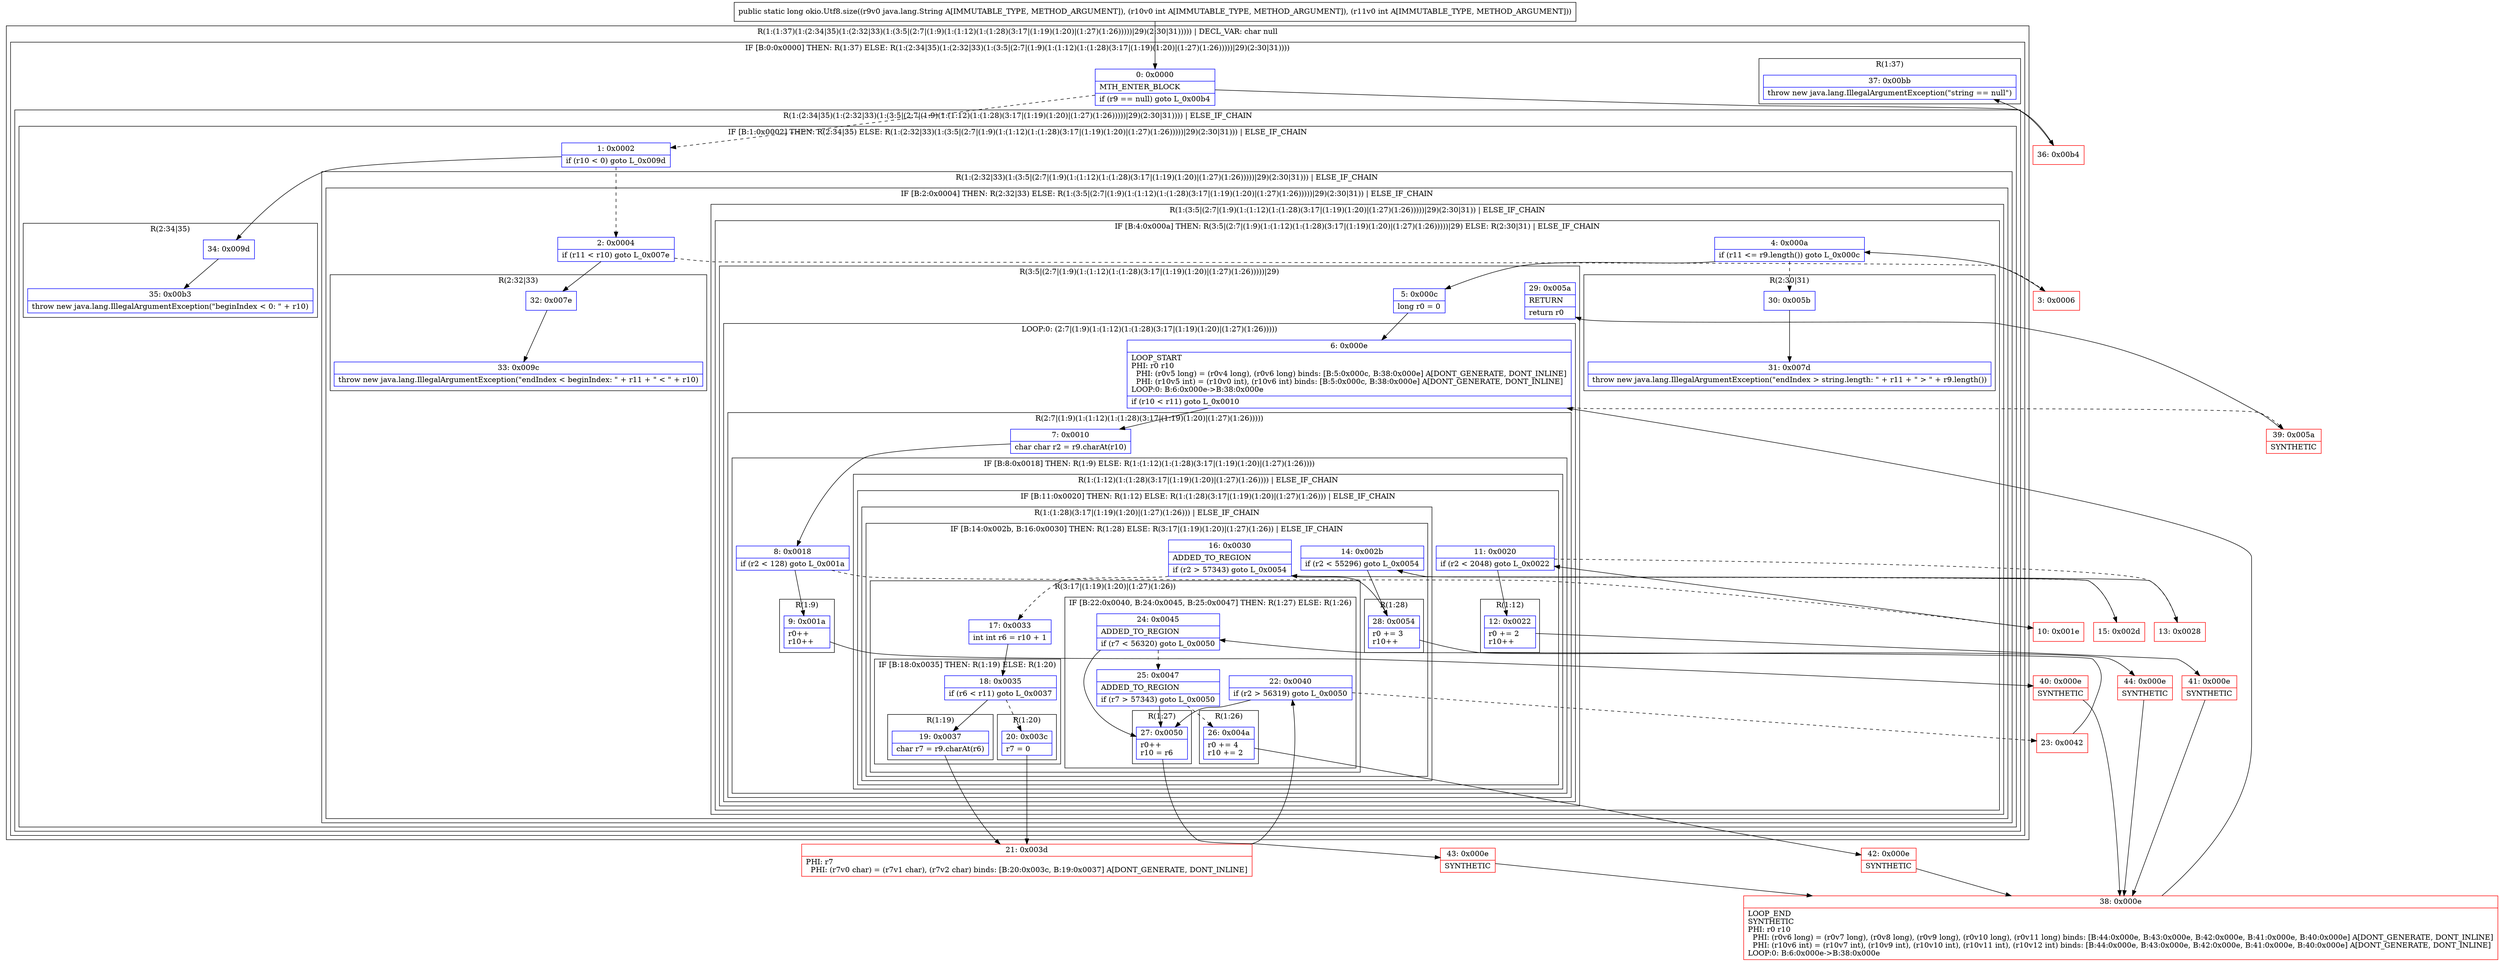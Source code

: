 digraph "CFG forokio.Utf8.size(Ljava\/lang\/String;II)J" {
subgraph cluster_Region_243729448 {
label = "R(1:(1:37)(1:(2:34|35)(1:(2:32|33)(1:(3:5|(2:7|(1:9)(1:(1:12)(1:(1:28)(3:17|(1:19)(1:20)|(1:27)(1:26)))))|29)(2:30|31))))) | DECL_VAR: char null\l";
node [shape=record,color=blue];
subgraph cluster_IfRegion_1734373243 {
label = "IF [B:0:0x0000] THEN: R(1:37) ELSE: R(1:(2:34|35)(1:(2:32|33)(1:(3:5|(2:7|(1:9)(1:(1:12)(1:(1:28)(3:17|(1:19)(1:20)|(1:27)(1:26)))))|29)(2:30|31))))";
node [shape=record,color=blue];
Node_0 [shape=record,label="{0\:\ 0x0000|MTH_ENTER_BLOCK\l|if (r9 == null) goto L_0x00b4\l}"];
subgraph cluster_Region_812520645 {
label = "R(1:37)";
node [shape=record,color=blue];
Node_37 [shape=record,label="{37\:\ 0x00bb|throw new java.lang.IllegalArgumentException(\"string == null\")\l}"];
}
subgraph cluster_Region_1965999668 {
label = "R(1:(2:34|35)(1:(2:32|33)(1:(3:5|(2:7|(1:9)(1:(1:12)(1:(1:28)(3:17|(1:19)(1:20)|(1:27)(1:26)))))|29)(2:30|31)))) | ELSE_IF_CHAIN\l";
node [shape=record,color=blue];
subgraph cluster_IfRegion_1136536317 {
label = "IF [B:1:0x0002] THEN: R(2:34|35) ELSE: R(1:(2:32|33)(1:(3:5|(2:7|(1:9)(1:(1:12)(1:(1:28)(3:17|(1:19)(1:20)|(1:27)(1:26)))))|29)(2:30|31))) | ELSE_IF_CHAIN\l";
node [shape=record,color=blue];
Node_1 [shape=record,label="{1\:\ 0x0002|if (r10 \< 0) goto L_0x009d\l}"];
subgraph cluster_Region_666996294 {
label = "R(2:34|35)";
node [shape=record,color=blue];
Node_34 [shape=record,label="{34\:\ 0x009d}"];
Node_35 [shape=record,label="{35\:\ 0x00b3|throw new java.lang.IllegalArgumentException(\"beginIndex \< 0: \" + r10)\l}"];
}
subgraph cluster_Region_1732869703 {
label = "R(1:(2:32|33)(1:(3:5|(2:7|(1:9)(1:(1:12)(1:(1:28)(3:17|(1:19)(1:20)|(1:27)(1:26)))))|29)(2:30|31))) | ELSE_IF_CHAIN\l";
node [shape=record,color=blue];
subgraph cluster_IfRegion_1683295228 {
label = "IF [B:2:0x0004] THEN: R(2:32|33) ELSE: R(1:(3:5|(2:7|(1:9)(1:(1:12)(1:(1:28)(3:17|(1:19)(1:20)|(1:27)(1:26)))))|29)(2:30|31)) | ELSE_IF_CHAIN\l";
node [shape=record,color=blue];
Node_2 [shape=record,label="{2\:\ 0x0004|if (r11 \< r10) goto L_0x007e\l}"];
subgraph cluster_Region_1443769417 {
label = "R(2:32|33)";
node [shape=record,color=blue];
Node_32 [shape=record,label="{32\:\ 0x007e}"];
Node_33 [shape=record,label="{33\:\ 0x009c|throw new java.lang.IllegalArgumentException(\"endIndex \< beginIndex: \" + r11 + \" \< \" + r10)\l}"];
}
subgraph cluster_Region_2106997616 {
label = "R(1:(3:5|(2:7|(1:9)(1:(1:12)(1:(1:28)(3:17|(1:19)(1:20)|(1:27)(1:26)))))|29)(2:30|31)) | ELSE_IF_CHAIN\l";
node [shape=record,color=blue];
subgraph cluster_IfRegion_1359075779 {
label = "IF [B:4:0x000a] THEN: R(3:5|(2:7|(1:9)(1:(1:12)(1:(1:28)(3:17|(1:19)(1:20)|(1:27)(1:26)))))|29) ELSE: R(2:30|31) | ELSE_IF_CHAIN\l";
node [shape=record,color=blue];
Node_4 [shape=record,label="{4\:\ 0x000a|if (r11 \<= r9.length()) goto L_0x000c\l}"];
subgraph cluster_Region_1443739727 {
label = "R(3:5|(2:7|(1:9)(1:(1:12)(1:(1:28)(3:17|(1:19)(1:20)|(1:27)(1:26)))))|29)";
node [shape=record,color=blue];
Node_5 [shape=record,label="{5\:\ 0x000c|long r0 = 0\l}"];
subgraph cluster_LoopRegion_499589876 {
label = "LOOP:0: (2:7|(1:9)(1:(1:12)(1:(1:28)(3:17|(1:19)(1:20)|(1:27)(1:26)))))";
node [shape=record,color=blue];
Node_6 [shape=record,label="{6\:\ 0x000e|LOOP_START\lPHI: r0 r10 \l  PHI: (r0v5 long) = (r0v4 long), (r0v6 long) binds: [B:5:0x000c, B:38:0x000e] A[DONT_GENERATE, DONT_INLINE]\l  PHI: (r10v5 int) = (r10v0 int), (r10v6 int) binds: [B:5:0x000c, B:38:0x000e] A[DONT_GENERATE, DONT_INLINE]\lLOOP:0: B:6:0x000e\-\>B:38:0x000e\l|if (r10 \< r11) goto L_0x0010\l}"];
subgraph cluster_Region_1894223099 {
label = "R(2:7|(1:9)(1:(1:12)(1:(1:28)(3:17|(1:19)(1:20)|(1:27)(1:26)))))";
node [shape=record,color=blue];
Node_7 [shape=record,label="{7\:\ 0x0010|char char r2 = r9.charAt(r10)\l}"];
subgraph cluster_IfRegion_251203633 {
label = "IF [B:8:0x0018] THEN: R(1:9) ELSE: R(1:(1:12)(1:(1:28)(3:17|(1:19)(1:20)|(1:27)(1:26))))";
node [shape=record,color=blue];
Node_8 [shape=record,label="{8\:\ 0x0018|if (r2 \< 128) goto L_0x001a\l}"];
subgraph cluster_Region_966246205 {
label = "R(1:9)";
node [shape=record,color=blue];
Node_9 [shape=record,label="{9\:\ 0x001a|r0++\lr10++\l}"];
}
subgraph cluster_Region_973875553 {
label = "R(1:(1:12)(1:(1:28)(3:17|(1:19)(1:20)|(1:27)(1:26)))) | ELSE_IF_CHAIN\l";
node [shape=record,color=blue];
subgraph cluster_IfRegion_1795449392 {
label = "IF [B:11:0x0020] THEN: R(1:12) ELSE: R(1:(1:28)(3:17|(1:19)(1:20)|(1:27)(1:26))) | ELSE_IF_CHAIN\l";
node [shape=record,color=blue];
Node_11 [shape=record,label="{11\:\ 0x0020|if (r2 \< 2048) goto L_0x0022\l}"];
subgraph cluster_Region_1258668981 {
label = "R(1:12)";
node [shape=record,color=blue];
Node_12 [shape=record,label="{12\:\ 0x0022|r0 += 2\lr10++\l}"];
}
subgraph cluster_Region_1980614891 {
label = "R(1:(1:28)(3:17|(1:19)(1:20)|(1:27)(1:26))) | ELSE_IF_CHAIN\l";
node [shape=record,color=blue];
subgraph cluster_IfRegion_1877886522 {
label = "IF [B:14:0x002b, B:16:0x0030] THEN: R(1:28) ELSE: R(3:17|(1:19)(1:20)|(1:27)(1:26)) | ELSE_IF_CHAIN\l";
node [shape=record,color=blue];
Node_14 [shape=record,label="{14\:\ 0x002b|if (r2 \< 55296) goto L_0x0054\l}"];
Node_16 [shape=record,label="{16\:\ 0x0030|ADDED_TO_REGION\l|if (r2 \> 57343) goto L_0x0054\l}"];
subgraph cluster_Region_152006125 {
label = "R(1:28)";
node [shape=record,color=blue];
Node_28 [shape=record,label="{28\:\ 0x0054|r0 += 3\lr10++\l}"];
}
subgraph cluster_Region_1704754085 {
label = "R(3:17|(1:19)(1:20)|(1:27)(1:26))";
node [shape=record,color=blue];
Node_17 [shape=record,label="{17\:\ 0x0033|int int r6 = r10 + 1\l}"];
subgraph cluster_IfRegion_759271620 {
label = "IF [B:18:0x0035] THEN: R(1:19) ELSE: R(1:20)";
node [shape=record,color=blue];
Node_18 [shape=record,label="{18\:\ 0x0035|if (r6 \< r11) goto L_0x0037\l}"];
subgraph cluster_Region_813948096 {
label = "R(1:19)";
node [shape=record,color=blue];
Node_19 [shape=record,label="{19\:\ 0x0037|char r7 = r9.charAt(r6)\l}"];
}
subgraph cluster_Region_124640359 {
label = "R(1:20)";
node [shape=record,color=blue];
Node_20 [shape=record,label="{20\:\ 0x003c|r7 = 0\l}"];
}
}
subgraph cluster_IfRegion_589471592 {
label = "IF [B:22:0x0040, B:24:0x0045, B:25:0x0047] THEN: R(1:27) ELSE: R(1:26)";
node [shape=record,color=blue];
Node_22 [shape=record,label="{22\:\ 0x0040|if (r2 \> 56319) goto L_0x0050\l}"];
Node_24 [shape=record,label="{24\:\ 0x0045|ADDED_TO_REGION\l|if (r7 \< 56320) goto L_0x0050\l}"];
Node_25 [shape=record,label="{25\:\ 0x0047|ADDED_TO_REGION\l|if (r7 \> 57343) goto L_0x0050\l}"];
subgraph cluster_Region_2132198905 {
label = "R(1:27)";
node [shape=record,color=blue];
Node_27 [shape=record,label="{27\:\ 0x0050|r0++\lr10 = r6\l}"];
}
subgraph cluster_Region_1894896164 {
label = "R(1:26)";
node [shape=record,color=blue];
Node_26 [shape=record,label="{26\:\ 0x004a|r0 += 4\lr10 += 2\l}"];
}
}
}
}
}
}
}
}
}
}
Node_29 [shape=record,label="{29\:\ 0x005a|RETURN\l|return r0\l}"];
}
subgraph cluster_Region_689821736 {
label = "R(2:30|31)";
node [shape=record,color=blue];
Node_30 [shape=record,label="{30\:\ 0x005b}"];
Node_31 [shape=record,label="{31\:\ 0x007d|throw new java.lang.IllegalArgumentException(\"endIndex \> string.length: \" + r11 + \" \> \" + r9.length())\l}"];
}
}
}
}
}
}
}
}
}
Node_3 [shape=record,color=red,label="{3\:\ 0x0006}"];
Node_10 [shape=record,color=red,label="{10\:\ 0x001e}"];
Node_13 [shape=record,color=red,label="{13\:\ 0x0028}"];
Node_15 [shape=record,color=red,label="{15\:\ 0x002d}"];
Node_21 [shape=record,color=red,label="{21\:\ 0x003d|PHI: r7 \l  PHI: (r7v0 char) = (r7v1 char), (r7v2 char) binds: [B:20:0x003c, B:19:0x0037] A[DONT_GENERATE, DONT_INLINE]\l}"];
Node_23 [shape=record,color=red,label="{23\:\ 0x0042}"];
Node_36 [shape=record,color=red,label="{36\:\ 0x00b4}"];
Node_38 [shape=record,color=red,label="{38\:\ 0x000e|LOOP_END\lSYNTHETIC\lPHI: r0 r10 \l  PHI: (r0v6 long) = (r0v7 long), (r0v8 long), (r0v9 long), (r0v10 long), (r0v11 long) binds: [B:44:0x000e, B:43:0x000e, B:42:0x000e, B:41:0x000e, B:40:0x000e] A[DONT_GENERATE, DONT_INLINE]\l  PHI: (r10v6 int) = (r10v7 int), (r10v9 int), (r10v10 int), (r10v11 int), (r10v12 int) binds: [B:44:0x000e, B:43:0x000e, B:42:0x000e, B:41:0x000e, B:40:0x000e] A[DONT_GENERATE, DONT_INLINE]\lLOOP:0: B:6:0x000e\-\>B:38:0x000e\l}"];
Node_39 [shape=record,color=red,label="{39\:\ 0x005a|SYNTHETIC\l}"];
Node_40 [shape=record,color=red,label="{40\:\ 0x000e|SYNTHETIC\l}"];
Node_41 [shape=record,color=red,label="{41\:\ 0x000e|SYNTHETIC\l}"];
Node_42 [shape=record,color=red,label="{42\:\ 0x000e|SYNTHETIC\l}"];
Node_43 [shape=record,color=red,label="{43\:\ 0x000e|SYNTHETIC\l}"];
Node_44 [shape=record,color=red,label="{44\:\ 0x000e|SYNTHETIC\l}"];
MethodNode[shape=record,label="{public static long okio.Utf8.size((r9v0 java.lang.String A[IMMUTABLE_TYPE, METHOD_ARGUMENT]), (r10v0 int A[IMMUTABLE_TYPE, METHOD_ARGUMENT]), (r11v0 int A[IMMUTABLE_TYPE, METHOD_ARGUMENT])) }"];
MethodNode -> Node_0;
Node_0 -> Node_1[style=dashed];
Node_0 -> Node_36;
Node_1 -> Node_2[style=dashed];
Node_1 -> Node_34;
Node_34 -> Node_35;
Node_2 -> Node_3[style=dashed];
Node_2 -> Node_32;
Node_32 -> Node_33;
Node_4 -> Node_5;
Node_4 -> Node_30[style=dashed];
Node_5 -> Node_6;
Node_6 -> Node_7;
Node_6 -> Node_39[style=dashed];
Node_7 -> Node_8;
Node_8 -> Node_9;
Node_8 -> Node_10[style=dashed];
Node_9 -> Node_40;
Node_11 -> Node_12;
Node_11 -> Node_13[style=dashed];
Node_12 -> Node_41;
Node_14 -> Node_15[style=dashed];
Node_14 -> Node_28;
Node_16 -> Node_17[style=dashed];
Node_16 -> Node_28;
Node_28 -> Node_44;
Node_17 -> Node_18;
Node_18 -> Node_19;
Node_18 -> Node_20[style=dashed];
Node_19 -> Node_21;
Node_20 -> Node_21;
Node_22 -> Node_23[style=dashed];
Node_22 -> Node_27;
Node_24 -> Node_25[style=dashed];
Node_24 -> Node_27;
Node_25 -> Node_26[style=dashed];
Node_25 -> Node_27;
Node_27 -> Node_43;
Node_26 -> Node_42;
Node_30 -> Node_31;
Node_3 -> Node_4;
Node_10 -> Node_11;
Node_13 -> Node_14;
Node_15 -> Node_16;
Node_21 -> Node_22;
Node_23 -> Node_24;
Node_36 -> Node_37;
Node_38 -> Node_6;
Node_39 -> Node_29;
Node_40 -> Node_38;
Node_41 -> Node_38;
Node_42 -> Node_38;
Node_43 -> Node_38;
Node_44 -> Node_38;
}

